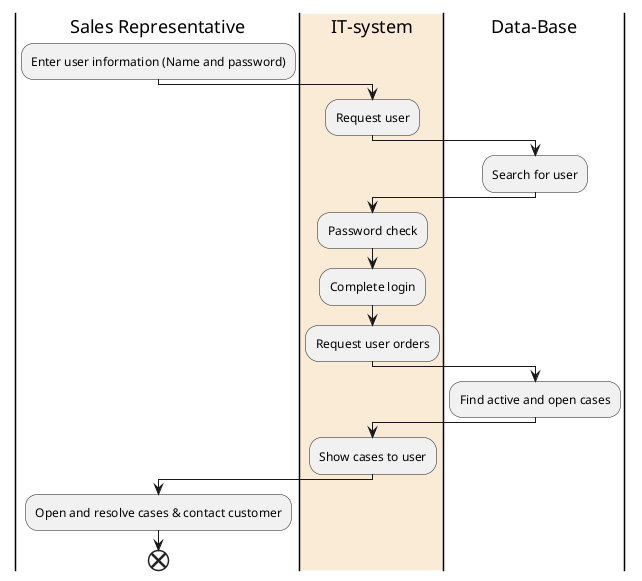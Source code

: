 @startuml
|Sales Representative|
:Enter user information (Name and password);
|#AntiqueWhite|IT-system|
:Request user;
|Data-Base|
:Search for user;
|IT-system|
:Password check;
:Complete login;
:Request user orders;
|Data-Base|
:Find active and open cases;
|IT-system|
:Show cases to user;
|Sales Representative|
:Open and resolve cases & contact customer;
end
@enduml